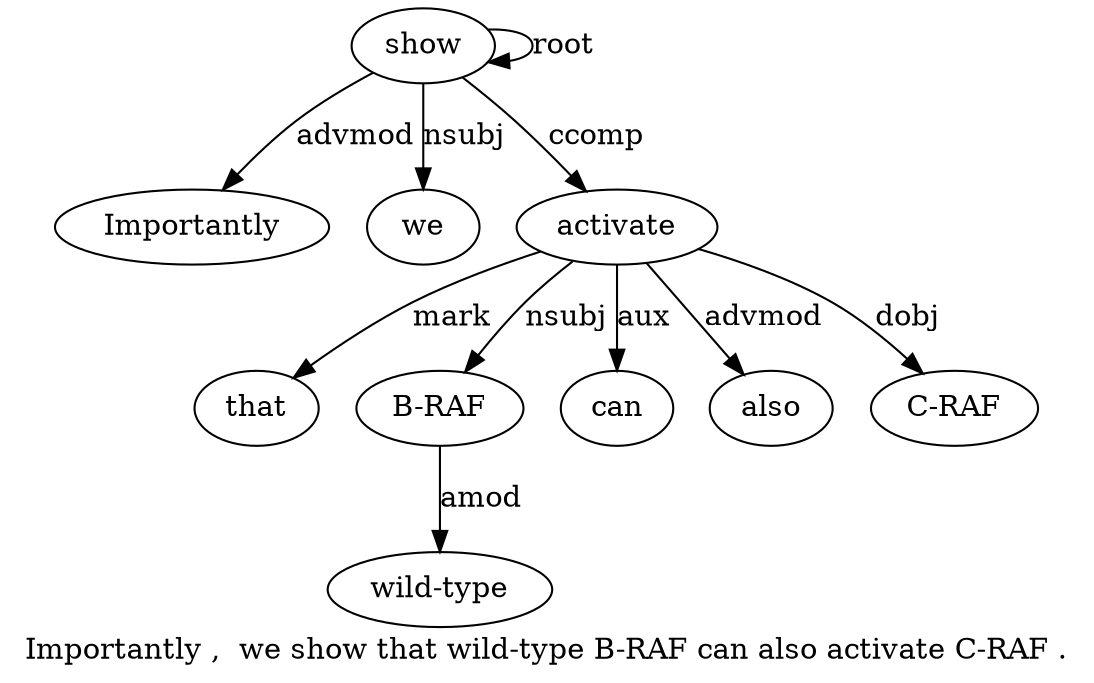 digraph "Importantly ,  we show that wild-type B-RAF can also activate C-RAF ." {
label="Importantly ,  we show that wild-type B-RAF can also activate C-RAF .";
show4 [style=filled, fillcolor=white, label=show];
Importantly1 [style=filled, fillcolor=white, label=Importantly];
show4 -> Importantly1  [label=advmod];
we3 [style=filled, fillcolor=white, label=we];
show4 -> we3  [label=nsubj];
show4 -> show4  [label=root];
activate10 [style=filled, fillcolor=white, label=activate];
that5 [style=filled, fillcolor=white, label=that];
activate10 -> that5  [label=mark];
"B-RAF7" [style=filled, fillcolor=white, label="B-RAF"];
"wild-type6" [style=filled, fillcolor=white, label="wild-type"];
"B-RAF7" -> "wild-type6"  [label=amod];
activate10 -> "B-RAF7"  [label=nsubj];
can8 [style=filled, fillcolor=white, label=can];
activate10 -> can8  [label=aux];
also9 [style=filled, fillcolor=white, label=also];
activate10 -> also9  [label=advmod];
show4 -> activate10  [label=ccomp];
"C-RAF11" [style=filled, fillcolor=white, label="C-RAF"];
activate10 -> "C-RAF11"  [label=dobj];
}
